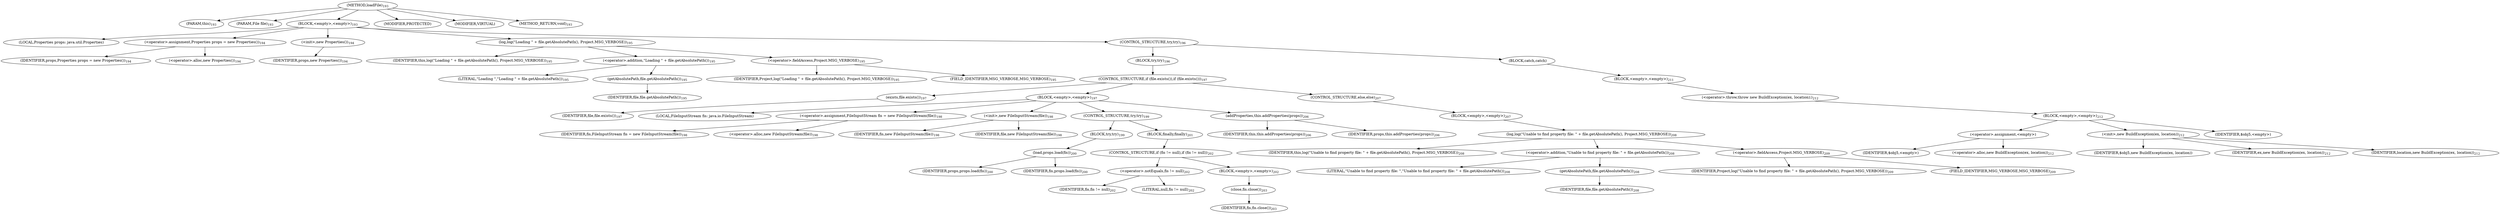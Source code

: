 digraph "loadFile" {  
"478" [label = <(METHOD,loadFile)<SUB>193</SUB>> ]
"39" [label = <(PARAM,this)<SUB>193</SUB>> ]
"479" [label = <(PARAM,File file)<SUB>193</SUB>> ]
"480" [label = <(BLOCK,&lt;empty&gt;,&lt;empty&gt;)<SUB>193</SUB>> ]
"37" [label = <(LOCAL,Properties props: java.util.Properties)> ]
"481" [label = <(&lt;operator&gt;.assignment,Properties props = new Properties())<SUB>194</SUB>> ]
"482" [label = <(IDENTIFIER,props,Properties props = new Properties())<SUB>194</SUB>> ]
"483" [label = <(&lt;operator&gt;.alloc,new Properties())<SUB>194</SUB>> ]
"484" [label = <(&lt;init&gt;,new Properties())<SUB>194</SUB>> ]
"36" [label = <(IDENTIFIER,props,new Properties())<SUB>194</SUB>> ]
"485" [label = <(log,log(&quot;Loading &quot; + file.getAbsolutePath(), Project.MSG_VERBOSE))<SUB>195</SUB>> ]
"38" [label = <(IDENTIFIER,this,log(&quot;Loading &quot; + file.getAbsolutePath(), Project.MSG_VERBOSE))<SUB>195</SUB>> ]
"486" [label = <(&lt;operator&gt;.addition,&quot;Loading &quot; + file.getAbsolutePath())<SUB>195</SUB>> ]
"487" [label = <(LITERAL,&quot;Loading &quot;,&quot;Loading &quot; + file.getAbsolutePath())<SUB>195</SUB>> ]
"488" [label = <(getAbsolutePath,file.getAbsolutePath())<SUB>195</SUB>> ]
"489" [label = <(IDENTIFIER,file,file.getAbsolutePath())<SUB>195</SUB>> ]
"490" [label = <(&lt;operator&gt;.fieldAccess,Project.MSG_VERBOSE)<SUB>195</SUB>> ]
"491" [label = <(IDENTIFIER,Project,log(&quot;Loading &quot; + file.getAbsolutePath(), Project.MSG_VERBOSE))<SUB>195</SUB>> ]
"492" [label = <(FIELD_IDENTIFIER,MSG_VERBOSE,MSG_VERBOSE)<SUB>195</SUB>> ]
"493" [label = <(CONTROL_STRUCTURE,try,try)<SUB>196</SUB>> ]
"494" [label = <(BLOCK,try,try)<SUB>196</SUB>> ]
"495" [label = <(CONTROL_STRUCTURE,if (file.exists()),if (file.exists()))<SUB>197</SUB>> ]
"496" [label = <(exists,file.exists())<SUB>197</SUB>> ]
"497" [label = <(IDENTIFIER,file,file.exists())<SUB>197</SUB>> ]
"498" [label = <(BLOCK,&lt;empty&gt;,&lt;empty&gt;)<SUB>197</SUB>> ]
"41" [label = <(LOCAL,FileInputStream fis: java.io.FileInputStream)> ]
"499" [label = <(&lt;operator&gt;.assignment,FileInputStream fis = new FileInputStream(file))<SUB>198</SUB>> ]
"500" [label = <(IDENTIFIER,fis,FileInputStream fis = new FileInputStream(file))<SUB>198</SUB>> ]
"501" [label = <(&lt;operator&gt;.alloc,new FileInputStream(file))<SUB>198</SUB>> ]
"502" [label = <(&lt;init&gt;,new FileInputStream(file))<SUB>198</SUB>> ]
"40" [label = <(IDENTIFIER,fis,new FileInputStream(file))<SUB>198</SUB>> ]
"503" [label = <(IDENTIFIER,file,new FileInputStream(file))<SUB>198</SUB>> ]
"504" [label = <(CONTROL_STRUCTURE,try,try)<SUB>199</SUB>> ]
"505" [label = <(BLOCK,try,try)<SUB>199</SUB>> ]
"506" [label = <(load,props.load(fis))<SUB>200</SUB>> ]
"507" [label = <(IDENTIFIER,props,props.load(fis))<SUB>200</SUB>> ]
"508" [label = <(IDENTIFIER,fis,props.load(fis))<SUB>200</SUB>> ]
"509" [label = <(BLOCK,finally,finally)<SUB>201</SUB>> ]
"510" [label = <(CONTROL_STRUCTURE,if (fis != null),if (fis != null))<SUB>202</SUB>> ]
"511" [label = <(&lt;operator&gt;.notEquals,fis != null)<SUB>202</SUB>> ]
"512" [label = <(IDENTIFIER,fis,fis != null)<SUB>202</SUB>> ]
"513" [label = <(LITERAL,null,fis != null)<SUB>202</SUB>> ]
"514" [label = <(BLOCK,&lt;empty&gt;,&lt;empty&gt;)<SUB>202</SUB>> ]
"515" [label = <(close,fis.close())<SUB>203</SUB>> ]
"516" [label = <(IDENTIFIER,fis,fis.close())<SUB>203</SUB>> ]
"517" [label = <(addProperties,this.addProperties(props))<SUB>206</SUB>> ]
"42" [label = <(IDENTIFIER,this,this.addProperties(props))<SUB>206</SUB>> ]
"518" [label = <(IDENTIFIER,props,this.addProperties(props))<SUB>206</SUB>> ]
"519" [label = <(CONTROL_STRUCTURE,else,else)<SUB>207</SUB>> ]
"520" [label = <(BLOCK,&lt;empty&gt;,&lt;empty&gt;)<SUB>207</SUB>> ]
"521" [label = <(log,log(&quot;Unable to find property file: &quot; + file.getAbsolutePath(), Project.MSG_VERBOSE))<SUB>208</SUB>> ]
"43" [label = <(IDENTIFIER,this,log(&quot;Unable to find property file: &quot; + file.getAbsolutePath(), Project.MSG_VERBOSE))<SUB>208</SUB>> ]
"522" [label = <(&lt;operator&gt;.addition,&quot;Unable to find property file: &quot; + file.getAbsolutePath())<SUB>208</SUB>> ]
"523" [label = <(LITERAL,&quot;Unable to find property file: &quot;,&quot;Unable to find property file: &quot; + file.getAbsolutePath())<SUB>208</SUB>> ]
"524" [label = <(getAbsolutePath,file.getAbsolutePath())<SUB>208</SUB>> ]
"525" [label = <(IDENTIFIER,file,file.getAbsolutePath())<SUB>208</SUB>> ]
"526" [label = <(&lt;operator&gt;.fieldAccess,Project.MSG_VERBOSE)<SUB>209</SUB>> ]
"527" [label = <(IDENTIFIER,Project,log(&quot;Unable to find property file: &quot; + file.getAbsolutePath(), Project.MSG_VERBOSE))<SUB>209</SUB>> ]
"528" [label = <(FIELD_IDENTIFIER,MSG_VERBOSE,MSG_VERBOSE)<SUB>209</SUB>> ]
"529" [label = <(BLOCK,catch,catch)> ]
"530" [label = <(BLOCK,&lt;empty&gt;,&lt;empty&gt;)<SUB>211</SUB>> ]
"531" [label = <(&lt;operator&gt;.throw,throw new BuildException(ex, location);)<SUB>212</SUB>> ]
"532" [label = <(BLOCK,&lt;empty&gt;,&lt;empty&gt;)<SUB>212</SUB>> ]
"533" [label = <(&lt;operator&gt;.assignment,&lt;empty&gt;)> ]
"534" [label = <(IDENTIFIER,$obj5,&lt;empty&gt;)> ]
"535" [label = <(&lt;operator&gt;.alloc,new BuildException(ex, location))<SUB>212</SUB>> ]
"536" [label = <(&lt;init&gt;,new BuildException(ex, location))<SUB>212</SUB>> ]
"537" [label = <(IDENTIFIER,$obj5,new BuildException(ex, location))> ]
"538" [label = <(IDENTIFIER,ex,new BuildException(ex, location))<SUB>212</SUB>> ]
"539" [label = <(IDENTIFIER,location,new BuildException(ex, location))<SUB>212</SUB>> ]
"540" [label = <(IDENTIFIER,$obj5,&lt;empty&gt;)> ]
"541" [label = <(MODIFIER,PROTECTED)> ]
"542" [label = <(MODIFIER,VIRTUAL)> ]
"543" [label = <(METHOD_RETURN,void)<SUB>193</SUB>> ]
  "478" -> "39" 
  "478" -> "479" 
  "478" -> "480" 
  "478" -> "541" 
  "478" -> "542" 
  "478" -> "543" 
  "480" -> "37" 
  "480" -> "481" 
  "480" -> "484" 
  "480" -> "485" 
  "480" -> "493" 
  "481" -> "482" 
  "481" -> "483" 
  "484" -> "36" 
  "485" -> "38" 
  "485" -> "486" 
  "485" -> "490" 
  "486" -> "487" 
  "486" -> "488" 
  "488" -> "489" 
  "490" -> "491" 
  "490" -> "492" 
  "493" -> "494" 
  "493" -> "529" 
  "494" -> "495" 
  "495" -> "496" 
  "495" -> "498" 
  "495" -> "519" 
  "496" -> "497" 
  "498" -> "41" 
  "498" -> "499" 
  "498" -> "502" 
  "498" -> "504" 
  "498" -> "517" 
  "499" -> "500" 
  "499" -> "501" 
  "502" -> "40" 
  "502" -> "503" 
  "504" -> "505" 
  "504" -> "509" 
  "505" -> "506" 
  "506" -> "507" 
  "506" -> "508" 
  "509" -> "510" 
  "510" -> "511" 
  "510" -> "514" 
  "511" -> "512" 
  "511" -> "513" 
  "514" -> "515" 
  "515" -> "516" 
  "517" -> "42" 
  "517" -> "518" 
  "519" -> "520" 
  "520" -> "521" 
  "521" -> "43" 
  "521" -> "522" 
  "521" -> "526" 
  "522" -> "523" 
  "522" -> "524" 
  "524" -> "525" 
  "526" -> "527" 
  "526" -> "528" 
  "529" -> "530" 
  "530" -> "531" 
  "531" -> "532" 
  "532" -> "533" 
  "532" -> "536" 
  "532" -> "540" 
  "533" -> "534" 
  "533" -> "535" 
  "536" -> "537" 
  "536" -> "538" 
  "536" -> "539" 
}
